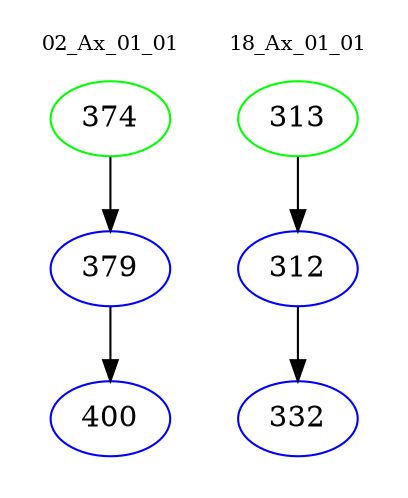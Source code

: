 digraph{
subgraph cluster_0 {
color = white
label = "02_Ax_01_01";
fontsize=10;
T0_374 [label="374", color="green"]
T0_374 -> T0_379 [color="black"]
T0_379 [label="379", color="blue"]
T0_379 -> T0_400 [color="black"]
T0_400 [label="400", color="blue"]
}
subgraph cluster_1 {
color = white
label = "18_Ax_01_01";
fontsize=10;
T1_313 [label="313", color="green"]
T1_313 -> T1_312 [color="black"]
T1_312 [label="312", color="blue"]
T1_312 -> T1_332 [color="black"]
T1_332 [label="332", color="blue"]
}
}
